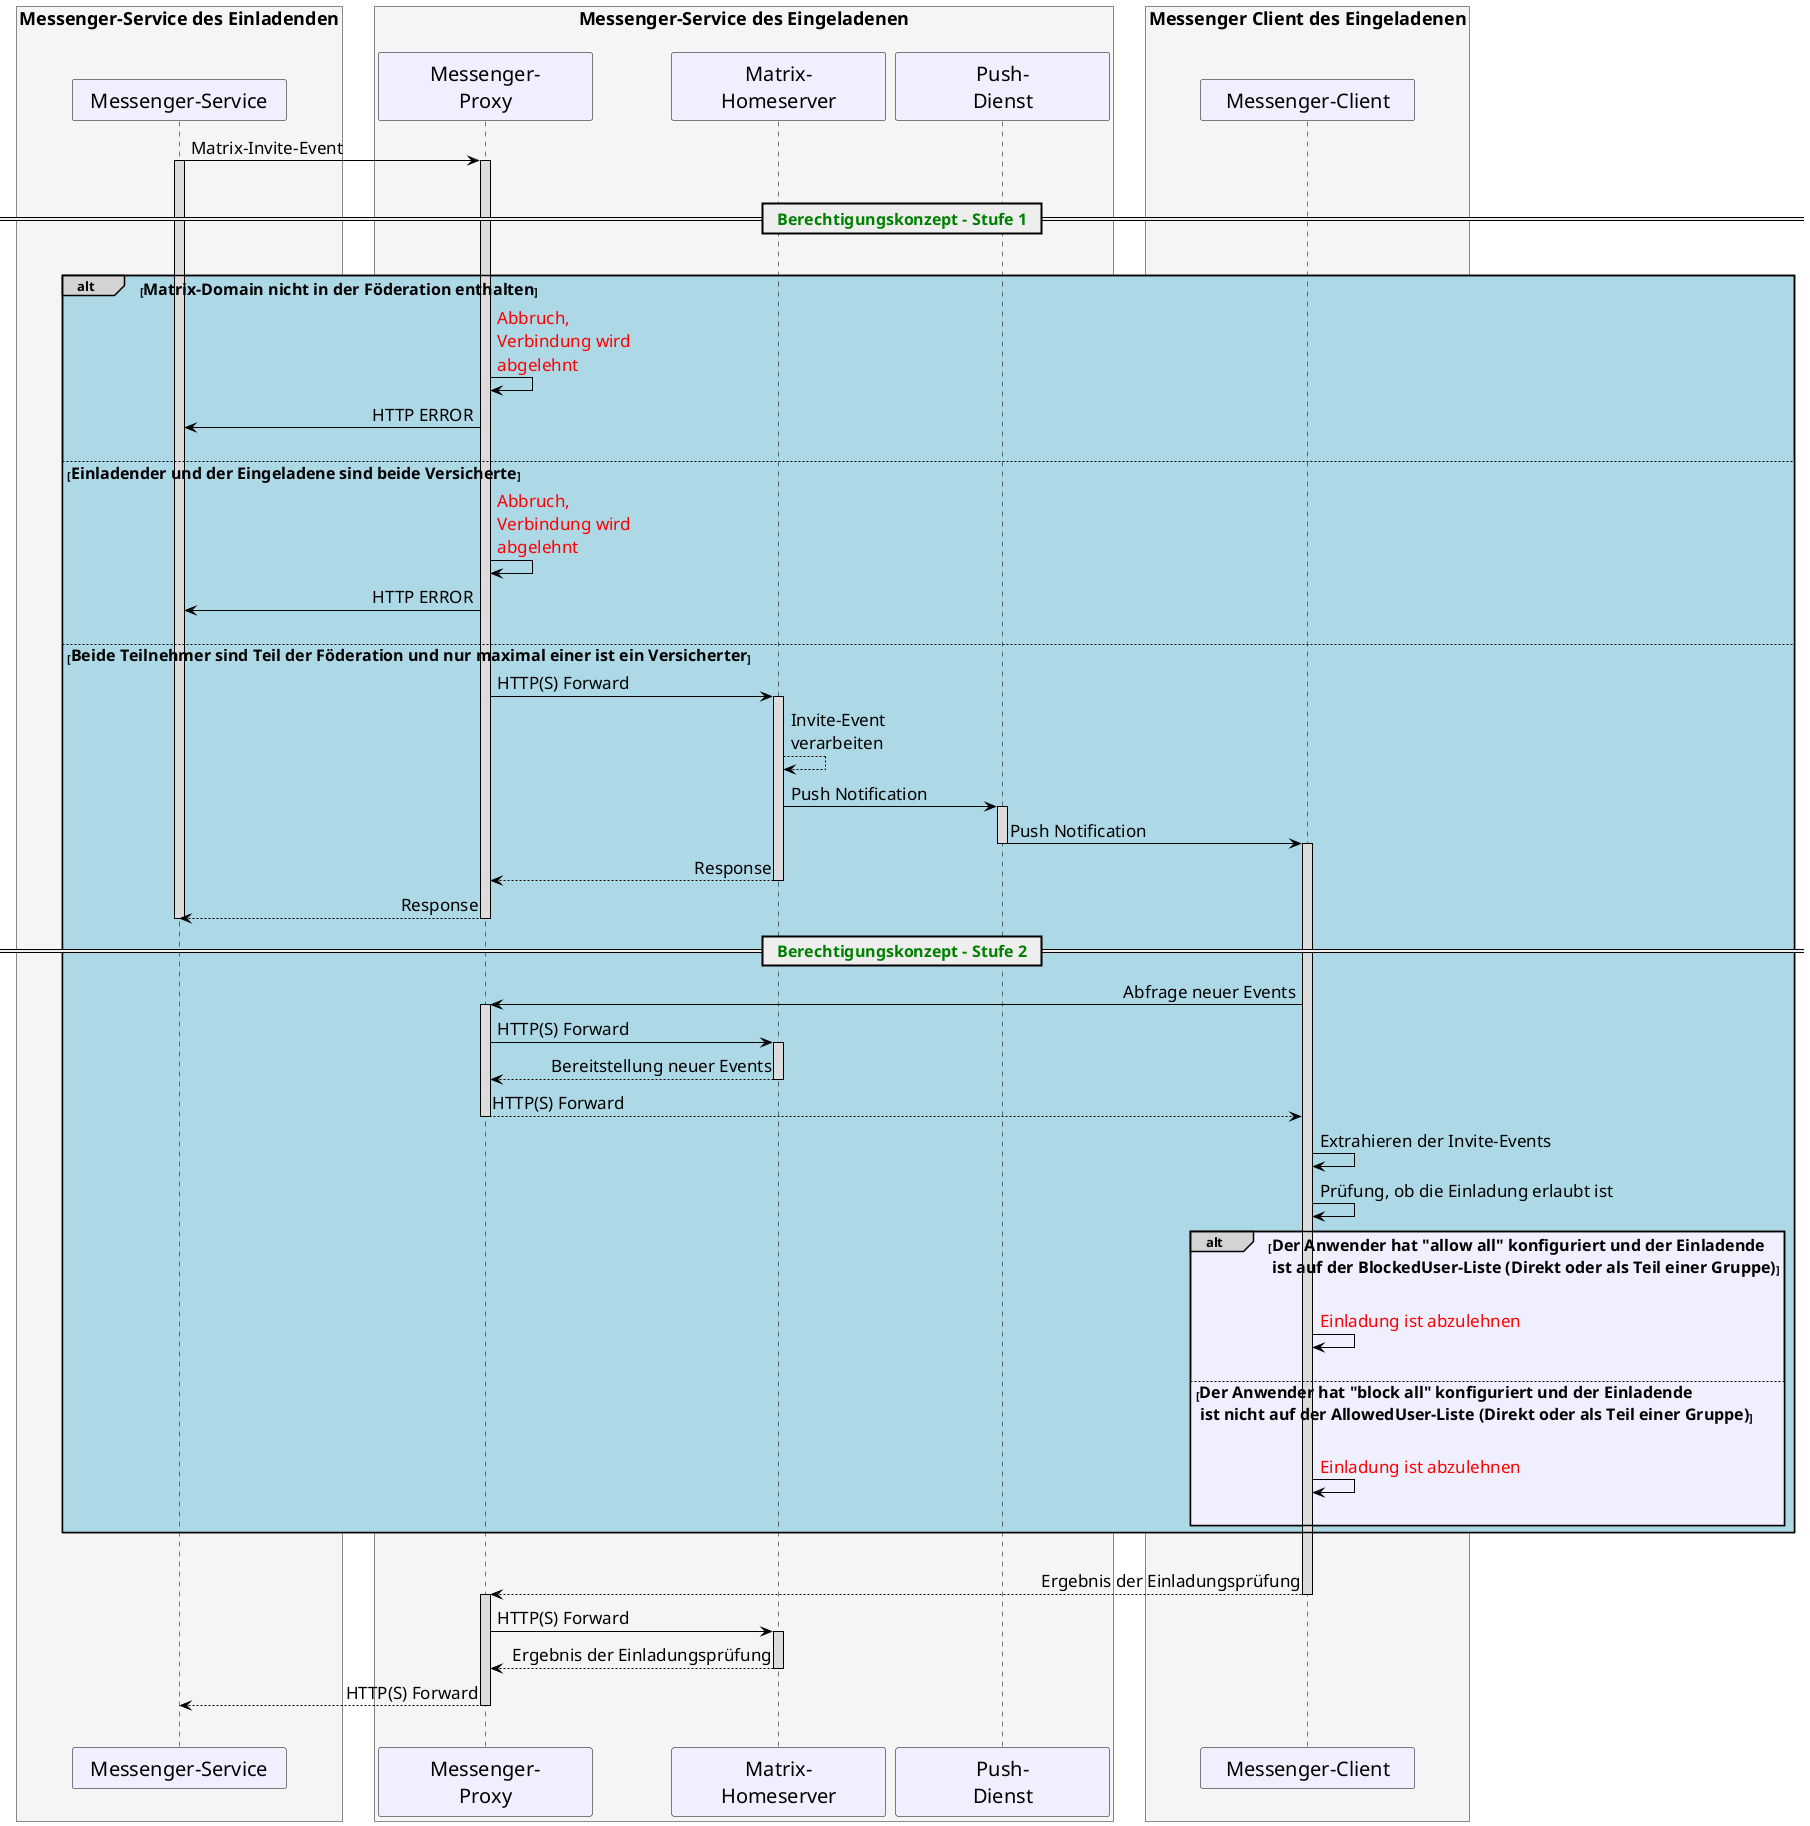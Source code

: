 /'
# TI-Messenger für Versicherte
# TI-Messenger-Dienst
# Sequence Diagram
# Name: Stufen der Berechtigungsprüfung ePA
'/

@startuml
skinparam sequenceMessageAlign direction
skinparam minClassWidth 200
skinparam BoxPadding 15
skinparam sequenceReferenceHeaderBackgroundColor palegreen
scale max 2048 width

skinparam sequence {
  ArrowColor black
  ArrowFontSize 17
  ActorBorderColor black
  LifeLineBorderColor black
  LifeLineBackgroundColor Gainsboro

  ParticipantBorderColor Motivation
  ParticipantBackgroundColor Motivation
  ParticipantFontName Impact
  ParticipantFontSize 20
  ParticipantFontColor black
  ParticipantBorderColor Black
  ParticipantBackgroundColor MOTIVATION

  ActorBackgroundColor Gainsboro
  ActorFontColor black
  ActorFontSize 20
  ActorFontName Aapex
}
box <size:18>Messenger-Service des Einladenden\n #WhiteSmoke
participant MS as "Messenger-Service"
end box
box <size:18>Messenger-Service des Eingeladenen\n #WhiteSmoke
participant MP2 as "Messenger-\nProxy"
participant MH2 as "Matrix-\nHomeserver"
participant PG as "Push-\nDienst"
end box
box <size:18>Messenger Client des Eingeladenen\n #WhiteSmoke
participant MC2 as "Messenger-Client"
end box
MS->MP2:Matrix-Invite-Event
activate MP2
activate MS
|||
== <font color=green><size:16>  Berechtigungskonzept - Stufe 1</size></font>  ==
|||
alt#LightGrey #LightBlue <size:16>Matrix-Domain nicht in der Föderation enthalten</size>
  MP2->MP2:<font color=red>Abbruch, \n<font color=red>Verbindung wird \n<font color=red>abgelehnt</font>
  MP2->MS: HTTP ERROR
  |||

else  <size:16>Einladender und der Eingeladene sind beide Versicherte</size>
  MP2->MP2:<font color=red>Abbruch, \n<font color=red>Verbindung wird \n<font color=red>abgelehnt</font>
  MP2->MS: HTTP ERROR
  |||

else  <size:16>Beide Teilnehmer sind Teil der Föderation und nur maximal einer ist ein Versicherter</size>
  MP2->MH2: HTTP(S) Forward
  activate MH2
  MH2-->MH2: Invite-Event \nverarbeiten
  MH2->PG++: Push Notification
  PG->MC2--: Push Notification
  activate MC2
  MH2-->MP2: Response
  deactivate MH2
  MP2-->MS: Response
  deactivate MP2
  deactivate MS

== <font color=green><size:16>  Berechtigungskonzept - Stufe 2</size></font>  ==
  MC2->MP2: Abfrage neuer Events
  activate MP2
  MP2->MH2: HTTP(S) Forward
  activate MH2
  MH2-->MP2: Bereitstellung neuer Events
  deactivate MH2
  MP2-->MC2: HTTP(S) Forward
  deactivate MP2

  MC2->MC2: Extrahieren der Invite-Events
  MC2->MC2: Prüfung, ob die Einladung erlaubt ist

  alt#LightGrey #MOTIVATION <size:16>Der Anwender hat "allow all" konfiguriert und der Einladende\n<size:16> ist auf der BlockedUser-Liste (Direkt oder als Teil einer Gruppe)</size>
    |||
    MC2->MC2:<font color=red>Einladung ist abzulehnen</font>
    |||
  else <size:16>Der Anwender hat "block all" konfiguriert und der Einladende\n<size:16> ist nicht auf der AllowedUser-Liste (Direkt oder als Teil einer Gruppe)</size>
    |||
    MC2->MC2:<font color=red>Einladung ist abzulehnen</font>
    |||
  end
end

|||
MC2-->MP2: Ergebnis der Einladungsprüfung
deactivate MC2
activate MP2
MP2->MH2: HTTP(S) Forward
activate MH2
MH2-->MP2: Ergebnis der Einladungsprüfung
deactivate MH2
MP2-->MS: HTTP(S) Forward
deactivate MP2
|||
@enduml